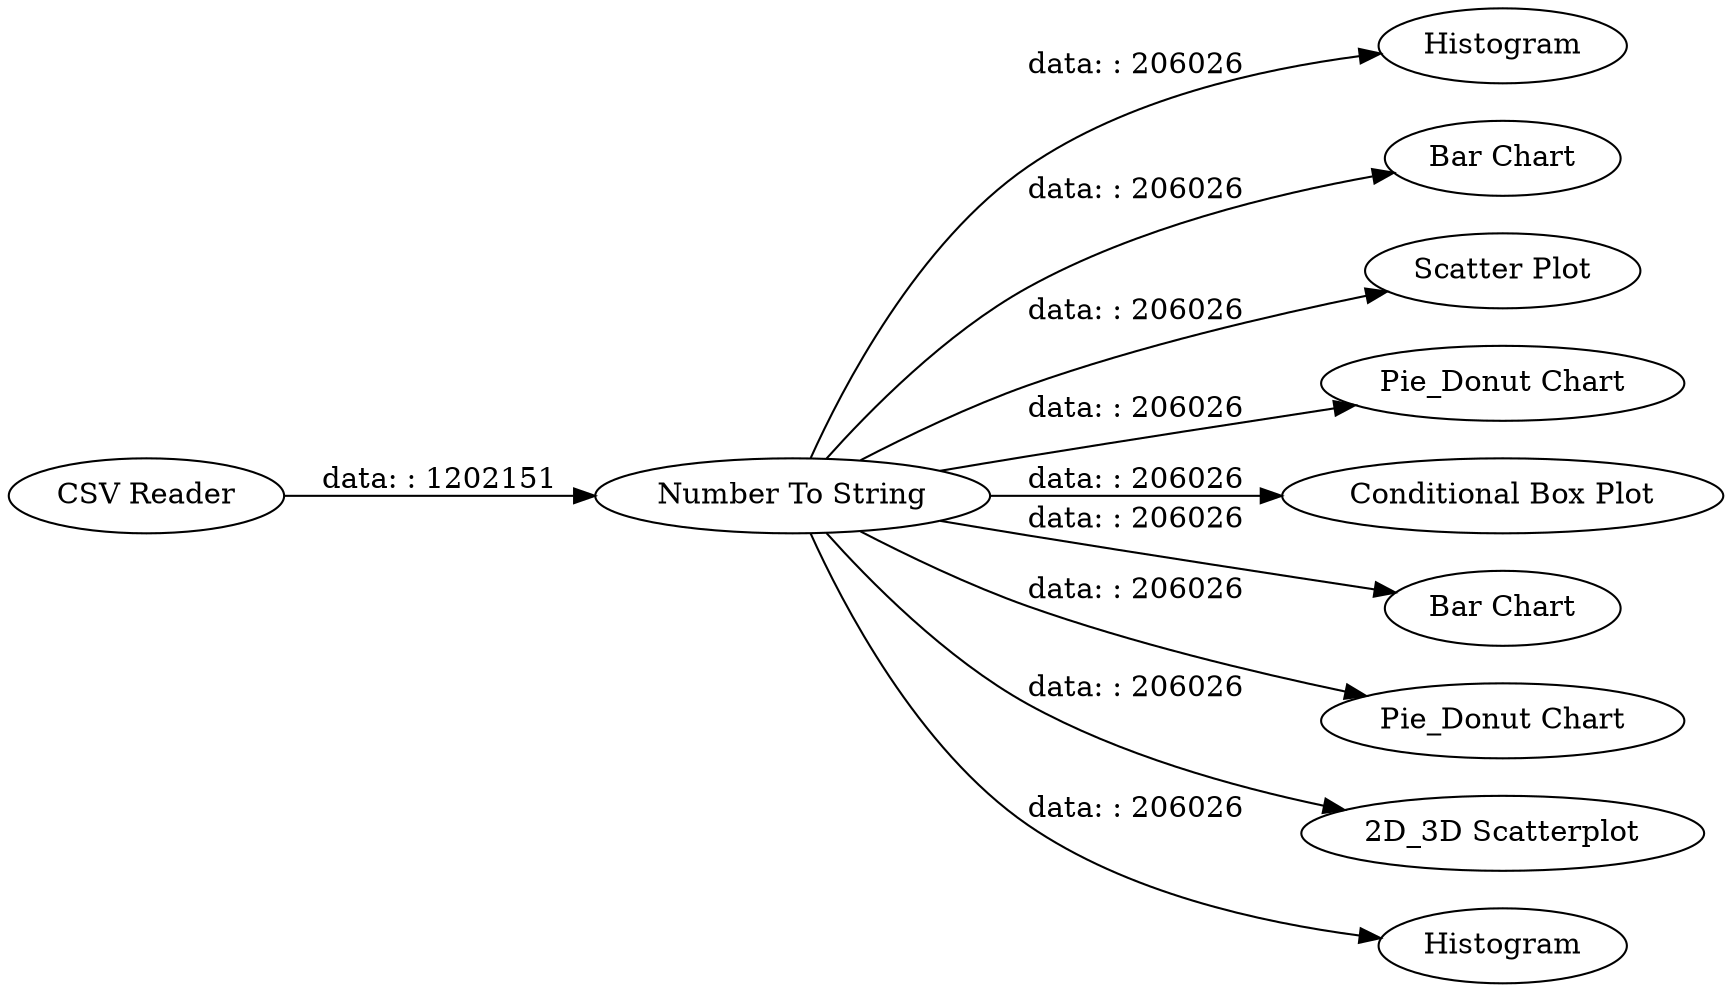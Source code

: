 digraph {
	"7906938096815309122_12" [label=Histogram]
	"7906938096815309122_8" [label="Bar Chart"]
	"7906938096815309122_10" [label="Scatter Plot"]
	"7906938096815309122_6" [label="Pie_Donut Chart"]
	"7906938096815309122_13" [label="Conditional Box Plot"]
	"7906938096815309122_5" [label="Number To String"]
	"7906938096815309122_9" [label="Bar Chart"]
	"7906938096815309122_7" [label="Pie_Donut Chart"]
	"7906938096815309122_11" [label="2D_3D Scatterplot"]
	"7906938096815309122_1" [label="CSV Reader"]
	"7906938096815309122_14" [label=Histogram]
	"7906938096815309122_5" -> "7906938096815309122_9" [label="data: : 206026"]
	"7906938096815309122_5" -> "7906938096815309122_7" [label="data: : 206026"]
	"7906938096815309122_5" -> "7906938096815309122_6" [label="data: : 206026"]
	"7906938096815309122_1" -> "7906938096815309122_5" [label="data: : 1202151"]
	"7906938096815309122_5" -> "7906938096815309122_13" [label="data: : 206026"]
	"7906938096815309122_5" -> "7906938096815309122_10" [label="data: : 206026"]
	"7906938096815309122_5" -> "7906938096815309122_8" [label="data: : 206026"]
	"7906938096815309122_5" -> "7906938096815309122_12" [label="data: : 206026"]
	"7906938096815309122_5" -> "7906938096815309122_11" [label="data: : 206026"]
	"7906938096815309122_5" -> "7906938096815309122_14" [label="data: : 206026"]
	rankdir=LR
}
